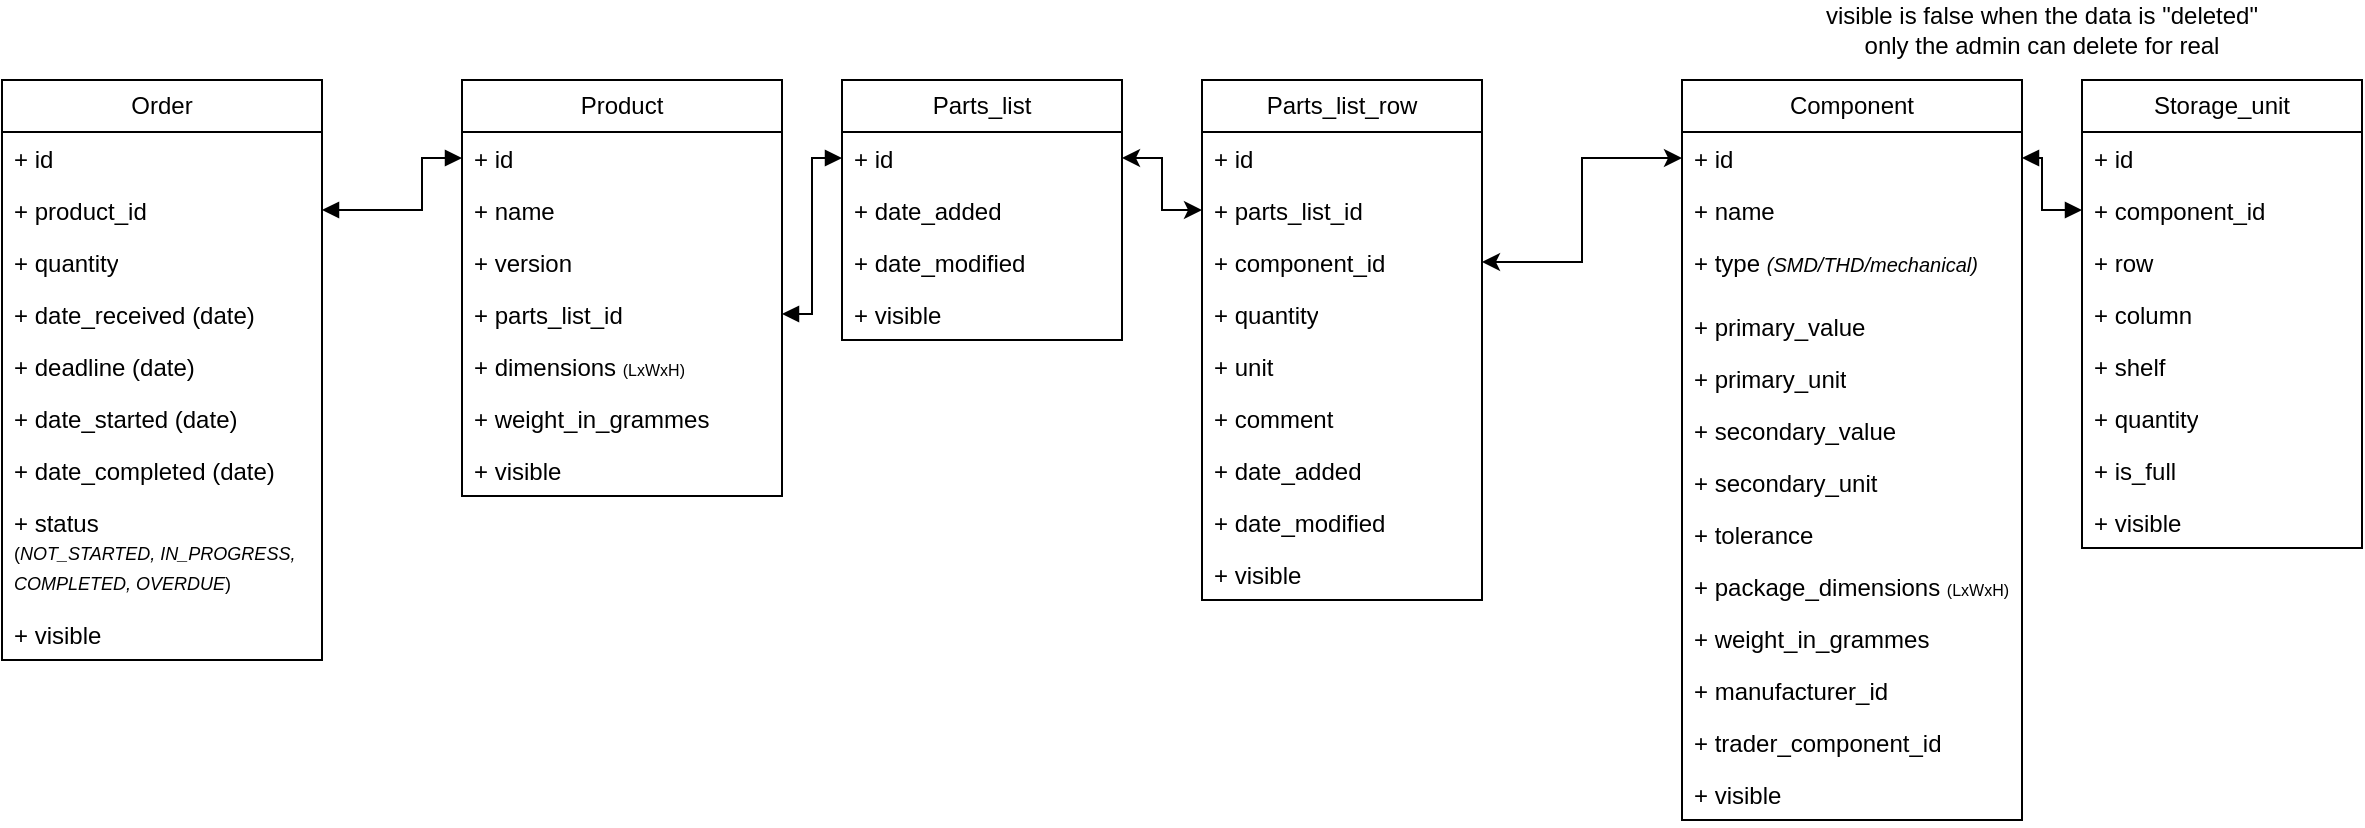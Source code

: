 <mxfile version="21.1.2" type="device">
  <diagram name="Page-1" id="a7904f86-f2b4-8e86-fa97-74104820619b">
    <mxGraphModel dx="1418" dy="828" grid="1" gridSize="10" guides="1" tooltips="1" connect="1" arrows="1" fold="1" page="1" pageScale="1" pageWidth="1100" pageHeight="850" background="none" math="0" shadow="0">
      <root>
        <mxCell id="0" />
        <mxCell id="1" parent="0" />
        <mxCell id="24794b860abc3c2d-30" style="edgeStyle=orthogonalEdgeStyle;rounded=0;html=1;labelBackgroundColor=none;endArrow=none;endFill=0;endSize=8;fontFamily=Verdana;fontSize=12;align=left;" parent="1" edge="1">
          <mxGeometry relative="1" as="geometry">
            <Array as="points">
              <mxPoint x="110" y="90" />
              <mxPoint x="670" y="90" />
            </Array>
            <mxPoint x="110" y="205" as="sourcePoint" />
          </mxGeometry>
        </mxCell>
        <mxCell id="yLfxssdiSvaUAgOerNLs-10" value="Order" style="swimlane;fontStyle=0;childLayout=stackLayout;horizontal=1;startSize=26;fillColor=none;horizontalStack=0;resizeParent=1;resizeParentMax=0;resizeLast=0;collapsible=1;marginBottom=0;whiteSpace=wrap;html=1;" parent="1" vertex="1">
          <mxGeometry x="30" y="90" width="160" height="290" as="geometry" />
        </mxCell>
        <mxCell id="yLfxssdiSvaUAgOerNLs-25" value="+ id" style="text;strokeColor=none;fillColor=none;align=left;verticalAlign=top;spacingLeft=4;spacingRight=4;overflow=hidden;rotatable=0;points=[[0,0.5],[1,0.5]];portConstraint=eastwest;whiteSpace=wrap;html=1;" parent="yLfxssdiSvaUAgOerNLs-10" vertex="1">
          <mxGeometry y="26" width="160" height="26" as="geometry" />
        </mxCell>
        <mxCell id="yLfxssdiSvaUAgOerNLs-12" value="+ product_id" style="text;strokeColor=none;fillColor=none;align=left;verticalAlign=top;spacingLeft=4;spacingRight=4;overflow=hidden;rotatable=0;points=[[0,0.5],[1,0.5]];portConstraint=eastwest;whiteSpace=wrap;html=1;" parent="yLfxssdiSvaUAgOerNLs-10" vertex="1">
          <mxGeometry y="52" width="160" height="26" as="geometry" />
        </mxCell>
        <mxCell id="yLfxssdiSvaUAgOerNLs-13" value="+ quantity" style="text;strokeColor=none;fillColor=none;align=left;verticalAlign=top;spacingLeft=4;spacingRight=4;overflow=hidden;rotatable=0;points=[[0,0.5],[1,0.5]];portConstraint=eastwest;whiteSpace=wrap;html=1;" parent="yLfxssdiSvaUAgOerNLs-10" vertex="1">
          <mxGeometry y="78" width="160" height="26" as="geometry" />
        </mxCell>
        <mxCell id="yLfxssdiSvaUAgOerNLs-15" value="+ date_received (date)" style="text;strokeColor=none;fillColor=none;align=left;verticalAlign=top;spacingLeft=4;spacingRight=4;overflow=hidden;rotatable=0;points=[[0,0.5],[1,0.5]];portConstraint=eastwest;whiteSpace=wrap;html=1;" parent="yLfxssdiSvaUAgOerNLs-10" vertex="1">
          <mxGeometry y="104" width="160" height="26" as="geometry" />
        </mxCell>
        <mxCell id="yLfxssdiSvaUAgOerNLs-16" value="+ deadline (date)" style="text;strokeColor=none;fillColor=none;align=left;verticalAlign=top;spacingLeft=4;spacingRight=4;overflow=hidden;rotatable=0;points=[[0,0.5],[1,0.5]];portConstraint=eastwest;whiteSpace=wrap;html=1;" parent="yLfxssdiSvaUAgOerNLs-10" vertex="1">
          <mxGeometry y="130" width="160" height="26" as="geometry" />
        </mxCell>
        <mxCell id="yLfxssdiSvaUAgOerNLs-17" value="+ date_started (date)" style="text;strokeColor=none;fillColor=none;align=left;verticalAlign=top;spacingLeft=4;spacingRight=4;overflow=hidden;rotatable=0;points=[[0,0.5],[1,0.5]];portConstraint=eastwest;whiteSpace=wrap;html=1;" parent="yLfxssdiSvaUAgOerNLs-10" vertex="1">
          <mxGeometry y="156" width="160" height="26" as="geometry" />
        </mxCell>
        <mxCell id="yLfxssdiSvaUAgOerNLs-18" value="+ date_completed (date)" style="text;strokeColor=none;fillColor=none;align=left;verticalAlign=top;spacingLeft=4;spacingRight=4;overflow=hidden;rotatable=0;points=[[0,0.5],[1,0.5]];portConstraint=eastwest;whiteSpace=wrap;html=1;" parent="yLfxssdiSvaUAgOerNLs-10" vertex="1">
          <mxGeometry y="182" width="160" height="26" as="geometry" />
        </mxCell>
        <mxCell id="EyobOdSp5kL_Q-B3W6Bk-1" value="+ status&lt;br&gt;&lt;font style=&quot;font-size: 9px;&quot;&gt;(&lt;font style=&quot;font-size: 9px;&quot;&gt;&lt;i&gt;NOT_STARTED, IN_PROGRESS, COMPLETED, OVERDUE&lt;/i&gt;&lt;/font&gt;&lt;span style=&quot;background-color: initial;&quot;&gt;)&lt;/span&gt;&lt;/font&gt;" style="text;strokeColor=none;fillColor=none;align=left;verticalAlign=top;spacingLeft=4;spacingRight=4;overflow=hidden;rotatable=0;points=[[0,0.5],[1,0.5]];portConstraint=eastwest;whiteSpace=wrap;html=1;" parent="yLfxssdiSvaUAgOerNLs-10" vertex="1">
          <mxGeometry y="208" width="160" height="56" as="geometry" />
        </mxCell>
        <mxCell id="yLfxssdiSvaUAgOerNLs-52" value="+ visible" style="text;strokeColor=none;fillColor=none;align=left;verticalAlign=top;spacingLeft=4;spacingRight=4;overflow=hidden;rotatable=0;points=[[0,0.5],[1,0.5]];portConstraint=eastwest;whiteSpace=wrap;html=1;" parent="yLfxssdiSvaUAgOerNLs-10" vertex="1">
          <mxGeometry y="264" width="160" height="26" as="geometry" />
        </mxCell>
        <mxCell id="yLfxssdiSvaUAgOerNLs-19" value="Product" style="swimlane;fontStyle=0;childLayout=stackLayout;horizontal=1;startSize=26;fillColor=none;horizontalStack=0;resizeParent=1;resizeParentMax=0;resizeLast=0;collapsible=1;marginBottom=0;whiteSpace=wrap;html=1;" parent="1" vertex="1">
          <mxGeometry x="260" y="90" width="160" height="208" as="geometry" />
        </mxCell>
        <mxCell id="yLfxssdiSvaUAgOerNLs-20" value="+ id" style="text;strokeColor=none;fillColor=none;align=left;verticalAlign=top;spacingLeft=4;spacingRight=4;overflow=hidden;rotatable=0;points=[[0,0.5],[1,0.5]];portConstraint=eastwest;whiteSpace=wrap;html=1;" parent="yLfxssdiSvaUAgOerNLs-19" vertex="1">
          <mxGeometry y="26" width="160" height="26" as="geometry" />
        </mxCell>
        <mxCell id="yLfxssdiSvaUAgOerNLs-21" value="+ name" style="text;strokeColor=none;fillColor=none;align=left;verticalAlign=top;spacingLeft=4;spacingRight=4;overflow=hidden;rotatable=0;points=[[0,0.5],[1,0.5]];portConstraint=eastwest;whiteSpace=wrap;html=1;" parent="yLfxssdiSvaUAgOerNLs-19" vertex="1">
          <mxGeometry y="52" width="160" height="26" as="geometry" />
        </mxCell>
        <mxCell id="yLfxssdiSvaUAgOerNLs-33" value="+ version" style="text;strokeColor=none;fillColor=none;align=left;verticalAlign=top;spacingLeft=4;spacingRight=4;overflow=hidden;rotatable=0;points=[[0,0.5],[1,0.5]];portConstraint=eastwest;whiteSpace=wrap;html=1;" parent="yLfxssdiSvaUAgOerNLs-19" vertex="1">
          <mxGeometry y="78" width="160" height="26" as="geometry" />
        </mxCell>
        <mxCell id="CY3FvTygYYsW5YtFWr8B-5" value="+ parts_list_id" style="text;strokeColor=none;fillColor=none;align=left;verticalAlign=top;spacingLeft=4;spacingRight=4;overflow=hidden;rotatable=0;points=[[0,0.5],[1,0.5]];portConstraint=eastwest;whiteSpace=wrap;html=1;" parent="yLfxssdiSvaUAgOerNLs-19" vertex="1">
          <mxGeometry y="104" width="160" height="26" as="geometry" />
        </mxCell>
        <mxCell id="yLfxssdiSvaUAgOerNLs-75" value="+ dimensions &lt;font style=&quot;font-size: 8px;&quot;&gt;(LxWxH)&lt;/font&gt;" style="text;strokeColor=none;fillColor=none;align=left;verticalAlign=top;spacingLeft=4;spacingRight=4;overflow=hidden;rotatable=0;points=[[0,0.5],[1,0.5]];portConstraint=eastwest;whiteSpace=wrap;html=1;" parent="yLfxssdiSvaUAgOerNLs-19" vertex="1">
          <mxGeometry y="130" width="160" height="26" as="geometry" />
        </mxCell>
        <mxCell id="yLfxssdiSvaUAgOerNLs-76" value="+ weight_in_grammes" style="text;strokeColor=none;fillColor=none;align=left;verticalAlign=top;spacingLeft=4;spacingRight=4;overflow=hidden;rotatable=0;points=[[0,0.5],[1,0.5]];portConstraint=eastwest;whiteSpace=wrap;html=1;" parent="yLfxssdiSvaUAgOerNLs-19" vertex="1">
          <mxGeometry y="156" width="160" height="26" as="geometry" />
        </mxCell>
        <mxCell id="yLfxssdiSvaUAgOerNLs-49" value="+ visible" style="text;strokeColor=none;fillColor=none;align=left;verticalAlign=top;spacingLeft=4;spacingRight=4;overflow=hidden;rotatable=0;points=[[0,0.5],[1,0.5]];portConstraint=eastwest;whiteSpace=wrap;html=1;" parent="yLfxssdiSvaUAgOerNLs-19" vertex="1">
          <mxGeometry y="182" width="160" height="26" as="geometry" />
        </mxCell>
        <mxCell id="yLfxssdiSvaUAgOerNLs-40" value="" style="endArrow=block;startArrow=block;endFill=1;startFill=1;html=1;rounded=0;exitX=1;exitY=0.5;exitDx=0;exitDy=0;entryX=0;entryY=0.5;entryDx=0;entryDy=0;edgeStyle=orthogonalEdgeStyle;" parent="1" source="yLfxssdiSvaUAgOerNLs-12" target="yLfxssdiSvaUAgOerNLs-20" edge="1">
          <mxGeometry width="160" relative="1" as="geometry">
            <mxPoint x="355" y="40" as="sourcePoint" />
            <mxPoint x="515" y="40" as="targetPoint" />
            <Array as="points">
              <mxPoint x="240" y="155" />
              <mxPoint x="240" y="129" />
            </Array>
          </mxGeometry>
        </mxCell>
        <mxCell id="yLfxssdiSvaUAgOerNLs-41" value="Parts_list" style="swimlane;fontStyle=0;childLayout=stackLayout;horizontal=1;startSize=26;fillColor=none;horizontalStack=0;resizeParent=1;resizeParentMax=0;resizeLast=0;collapsible=1;marginBottom=0;whiteSpace=wrap;html=1;" parent="1" vertex="1">
          <mxGeometry x="450" y="90" width="140" height="130" as="geometry" />
        </mxCell>
        <mxCell id="yLfxssdiSvaUAgOerNLs-42" value="+ id" style="text;strokeColor=none;fillColor=none;align=left;verticalAlign=top;spacingLeft=4;spacingRight=4;overflow=hidden;rotatable=0;points=[[0,0.5],[1,0.5]];portConstraint=eastwest;whiteSpace=wrap;html=1;" parent="yLfxssdiSvaUAgOerNLs-41" vertex="1">
          <mxGeometry y="26" width="140" height="26" as="geometry" />
        </mxCell>
        <mxCell id="CY3FvTygYYsW5YtFWr8B-22" value="+ date_added" style="text;strokeColor=none;fillColor=none;align=left;verticalAlign=top;spacingLeft=4;spacingRight=4;overflow=hidden;rotatable=0;points=[[0,0.5],[1,0.5]];portConstraint=eastwest;whiteSpace=wrap;html=1;" parent="yLfxssdiSvaUAgOerNLs-41" vertex="1">
          <mxGeometry y="52" width="140" height="26" as="geometry" />
        </mxCell>
        <mxCell id="CY3FvTygYYsW5YtFWr8B-23" value="+ date_modified" style="text;strokeColor=none;fillColor=none;align=left;verticalAlign=top;spacingLeft=4;spacingRight=4;overflow=hidden;rotatable=0;points=[[0,0.5],[1,0.5]];portConstraint=eastwest;whiteSpace=wrap;html=1;" parent="yLfxssdiSvaUAgOerNLs-41" vertex="1">
          <mxGeometry y="78" width="140" height="26" as="geometry" />
        </mxCell>
        <mxCell id="yLfxssdiSvaUAgOerNLs-48" value="+ visible" style="text;strokeColor=none;fillColor=none;align=left;verticalAlign=top;spacingLeft=4;spacingRight=4;overflow=hidden;rotatable=0;points=[[0,0.5],[1,0.5]];portConstraint=eastwest;whiteSpace=wrap;html=1;" parent="yLfxssdiSvaUAgOerNLs-41" vertex="1">
          <mxGeometry y="104" width="140" height="26" as="geometry" />
        </mxCell>
        <mxCell id="yLfxssdiSvaUAgOerNLs-56" value="visible is false when the data is &quot;deleted&quot;&lt;br&gt;only the admin can delete for real" style="text;html=1;strokeColor=none;fillColor=none;align=center;verticalAlign=middle;whiteSpace=wrap;rounded=0;" parent="1" vertex="1">
          <mxGeometry x="920" y="50" width="260" height="30" as="geometry" />
        </mxCell>
        <mxCell id="yLfxssdiSvaUAgOerNLs-57" value="" style="endArrow=block;startArrow=block;endFill=1;startFill=1;html=1;rounded=0;entryX=0;entryY=0.5;entryDx=0;entryDy=0;exitX=1;exitY=0.5;exitDx=0;exitDy=0;edgeStyle=orthogonalEdgeStyle;" parent="1" source="CY3FvTygYYsW5YtFWr8B-5" target="yLfxssdiSvaUAgOerNLs-42" edge="1">
          <mxGeometry width="160" relative="1" as="geometry">
            <mxPoint x="440" y="164" as="sourcePoint" />
            <mxPoint x="480" y="344" as="targetPoint" />
          </mxGeometry>
        </mxCell>
        <mxCell id="yLfxssdiSvaUAgOerNLs-59" value="Component" style="swimlane;fontStyle=0;childLayout=stackLayout;horizontal=1;startSize=26;fillColor=none;horizontalStack=0;resizeParent=1;resizeParentMax=0;resizeLast=0;collapsible=1;marginBottom=0;whiteSpace=wrap;html=1;" parent="1" vertex="1">
          <mxGeometry x="870" y="90" width="170" height="370" as="geometry" />
        </mxCell>
        <mxCell id="yLfxssdiSvaUAgOerNLs-60" value="+ id" style="text;strokeColor=none;fillColor=none;align=left;verticalAlign=top;spacingLeft=4;spacingRight=4;overflow=hidden;rotatable=0;points=[[0,0.5],[1,0.5]];portConstraint=eastwest;whiteSpace=wrap;html=1;" parent="yLfxssdiSvaUAgOerNLs-59" vertex="1">
          <mxGeometry y="26" width="170" height="26" as="geometry" />
        </mxCell>
        <mxCell id="yLfxssdiSvaUAgOerNLs-61" value="+ name" style="text;strokeColor=none;fillColor=none;align=left;verticalAlign=top;spacingLeft=4;spacingRight=4;overflow=hidden;rotatable=0;points=[[0,0.5],[1,0.5]];portConstraint=eastwest;whiteSpace=wrap;html=1;" parent="yLfxssdiSvaUAgOerNLs-59" vertex="1">
          <mxGeometry y="52" width="170" height="26" as="geometry" />
        </mxCell>
        <mxCell id="yLfxssdiSvaUAgOerNLs-62" value="+ type &lt;i&gt;&lt;font style=&quot;font-size: 10px;&quot;&gt;(SMD/THD/mechanical)&lt;/font&gt;&lt;/i&gt;" style="text;strokeColor=none;fillColor=none;align=left;verticalAlign=top;spacingLeft=4;spacingRight=4;overflow=hidden;rotatable=0;points=[[0,0.5],[1,0.5]];portConstraint=eastwest;whiteSpace=wrap;html=1;" parent="yLfxssdiSvaUAgOerNLs-59" vertex="1">
          <mxGeometry y="78" width="170" height="32" as="geometry" />
        </mxCell>
        <mxCell id="yLfxssdiSvaUAgOerNLs-69" value="+ primary_value" style="text;strokeColor=none;fillColor=none;align=left;verticalAlign=top;spacingLeft=4;spacingRight=4;overflow=hidden;rotatable=0;points=[[0,0.5],[1,0.5]];portConstraint=eastwest;whiteSpace=wrap;html=1;" parent="yLfxssdiSvaUAgOerNLs-59" vertex="1">
          <mxGeometry y="110" width="170" height="26" as="geometry" />
        </mxCell>
        <mxCell id="yLfxssdiSvaUAgOerNLs-70" value="+ primary_unit" style="text;strokeColor=none;fillColor=none;align=left;verticalAlign=top;spacingLeft=4;spacingRight=4;overflow=hidden;rotatable=0;points=[[0,0.5],[1,0.5]];portConstraint=eastwest;whiteSpace=wrap;html=1;" parent="yLfxssdiSvaUAgOerNLs-59" vertex="1">
          <mxGeometry y="136" width="170" height="26" as="geometry" />
        </mxCell>
        <mxCell id="yLfxssdiSvaUAgOerNLs-71" value="+ secondary_value" style="text;strokeColor=none;fillColor=none;align=left;verticalAlign=top;spacingLeft=4;spacingRight=4;overflow=hidden;rotatable=0;points=[[0,0.5],[1,0.5]];portConstraint=eastwest;whiteSpace=wrap;html=1;" parent="yLfxssdiSvaUAgOerNLs-59" vertex="1">
          <mxGeometry y="162" width="170" height="26" as="geometry" />
        </mxCell>
        <mxCell id="yLfxssdiSvaUAgOerNLs-72" value="+ secondary_unit" style="text;strokeColor=none;fillColor=none;align=left;verticalAlign=top;spacingLeft=4;spacingRight=4;overflow=hidden;rotatable=0;points=[[0,0.5],[1,0.5]];portConstraint=eastwest;whiteSpace=wrap;html=1;" parent="yLfxssdiSvaUAgOerNLs-59" vertex="1">
          <mxGeometry y="188" width="170" height="26" as="geometry" />
        </mxCell>
        <mxCell id="yLfxssdiSvaUAgOerNLs-73" value="+ tolerance" style="text;strokeColor=none;fillColor=none;align=left;verticalAlign=top;spacingLeft=4;spacingRight=4;overflow=hidden;rotatable=0;points=[[0,0.5],[1,0.5]];portConstraint=eastwest;whiteSpace=wrap;html=1;" parent="yLfxssdiSvaUAgOerNLs-59" vertex="1">
          <mxGeometry y="214" width="170" height="26" as="geometry" />
        </mxCell>
        <mxCell id="yLfxssdiSvaUAgOerNLs-74" value="+ package_dimensions &lt;font style=&quot;font-size: 8px;&quot;&gt;(LxWxH)&lt;/font&gt;" style="text;strokeColor=none;fillColor=none;align=left;verticalAlign=top;spacingLeft=4;spacingRight=4;overflow=hidden;rotatable=0;points=[[0,0.5],[1,0.5]];portConstraint=eastwest;whiteSpace=wrap;html=1;" parent="yLfxssdiSvaUAgOerNLs-59" vertex="1">
          <mxGeometry y="240" width="170" height="26" as="geometry" />
        </mxCell>
        <mxCell id="yLfxssdiSvaUAgOerNLs-63" value="+ weight_in_grammes" style="text;strokeColor=none;fillColor=none;align=left;verticalAlign=top;spacingLeft=4;spacingRight=4;overflow=hidden;rotatable=0;points=[[0,0.5],[1,0.5]];portConstraint=eastwest;whiteSpace=wrap;html=1;" parent="yLfxssdiSvaUAgOerNLs-59" vertex="1">
          <mxGeometry y="266" width="170" height="26" as="geometry" />
        </mxCell>
        <mxCell id="yLfxssdiSvaUAgOerNLs-66" value="+ manufacturer_id" style="text;strokeColor=none;fillColor=none;align=left;verticalAlign=top;spacingLeft=4;spacingRight=4;overflow=hidden;rotatable=0;points=[[0,0.5],[1,0.5]];portConstraint=eastwest;whiteSpace=wrap;html=1;" parent="yLfxssdiSvaUAgOerNLs-59" vertex="1">
          <mxGeometry y="292" width="170" height="26" as="geometry" />
        </mxCell>
        <mxCell id="yLfxssdiSvaUAgOerNLs-68" value="+ trader_component_id" style="text;strokeColor=none;fillColor=none;align=left;verticalAlign=top;spacingLeft=4;spacingRight=4;overflow=hidden;rotatable=0;points=[[0,0.5],[1,0.5]];portConstraint=eastwest;whiteSpace=wrap;html=1;" parent="yLfxssdiSvaUAgOerNLs-59" vertex="1">
          <mxGeometry y="318" width="170" height="26" as="geometry" />
        </mxCell>
        <mxCell id="CY3FvTygYYsW5YtFWr8B-30" value="+ visible" style="text;strokeColor=none;fillColor=none;align=left;verticalAlign=top;spacingLeft=4;spacingRight=4;overflow=hidden;rotatable=0;points=[[0,0.5],[1,0.5]];portConstraint=eastwest;whiteSpace=wrap;html=1;" parent="yLfxssdiSvaUAgOerNLs-59" vertex="1">
          <mxGeometry y="344" width="170" height="26" as="geometry" />
        </mxCell>
        <mxCell id="yLfxssdiSvaUAgOerNLs-79" value="Storage_unit" style="swimlane;fontStyle=0;childLayout=stackLayout;horizontal=1;startSize=26;fillColor=none;horizontalStack=0;resizeParent=1;resizeParentMax=0;resizeLast=0;collapsible=1;marginBottom=0;whiteSpace=wrap;html=1;" parent="1" vertex="1">
          <mxGeometry x="1070" y="90" width="140" height="234" as="geometry" />
        </mxCell>
        <mxCell id="yLfxssdiSvaUAgOerNLs-80" value="+ id" style="text;strokeColor=none;fillColor=none;align=left;verticalAlign=top;spacingLeft=4;spacingRight=4;overflow=hidden;rotatable=0;points=[[0,0.5],[1,0.5]];portConstraint=eastwest;whiteSpace=wrap;html=1;" parent="yLfxssdiSvaUAgOerNLs-79" vertex="1">
          <mxGeometry y="26" width="140" height="26" as="geometry" />
        </mxCell>
        <mxCell id="yLfxssdiSvaUAgOerNLs-81" value="+ component_id" style="text;strokeColor=none;fillColor=none;align=left;verticalAlign=top;spacingLeft=4;spacingRight=4;overflow=hidden;rotatable=0;points=[[0,0.5],[1,0.5]];portConstraint=eastwest;whiteSpace=wrap;html=1;" parent="yLfxssdiSvaUAgOerNLs-79" vertex="1">
          <mxGeometry y="52" width="140" height="26" as="geometry" />
        </mxCell>
        <mxCell id="C-D4dl75lWquD5fjDeei-1" value="+ row" style="text;strokeColor=none;fillColor=none;align=left;verticalAlign=top;spacingLeft=4;spacingRight=4;overflow=hidden;rotatable=0;points=[[0,0.5],[1,0.5]];portConstraint=eastwest;whiteSpace=wrap;html=1;" parent="yLfxssdiSvaUAgOerNLs-79" vertex="1">
          <mxGeometry y="78" width="140" height="26" as="geometry" />
        </mxCell>
        <mxCell id="C-D4dl75lWquD5fjDeei-2" value="+ column" style="text;strokeColor=none;fillColor=none;align=left;verticalAlign=top;spacingLeft=4;spacingRight=4;overflow=hidden;rotatable=0;points=[[0,0.5],[1,0.5]];portConstraint=eastwest;whiteSpace=wrap;html=1;" parent="yLfxssdiSvaUAgOerNLs-79" vertex="1">
          <mxGeometry y="104" width="140" height="26" as="geometry" />
        </mxCell>
        <mxCell id="C-D4dl75lWquD5fjDeei-3" value="+ shelf" style="text;strokeColor=none;fillColor=none;align=left;verticalAlign=top;spacingLeft=4;spacingRight=4;overflow=hidden;rotatable=0;points=[[0,0.5],[1,0.5]];portConstraint=eastwest;whiteSpace=wrap;html=1;" parent="yLfxssdiSvaUAgOerNLs-79" vertex="1">
          <mxGeometry y="130" width="140" height="26" as="geometry" />
        </mxCell>
        <mxCell id="yLfxssdiSvaUAgOerNLs-82" value="+ quantity" style="text;strokeColor=none;fillColor=none;align=left;verticalAlign=top;spacingLeft=4;spacingRight=4;overflow=hidden;rotatable=0;points=[[0,0.5],[1,0.5]];portConstraint=eastwest;whiteSpace=wrap;html=1;" parent="yLfxssdiSvaUAgOerNLs-79" vertex="1">
          <mxGeometry y="156" width="140" height="26" as="geometry" />
        </mxCell>
        <mxCell id="C-D4dl75lWquD5fjDeei-4" value="+ is_full" style="text;strokeColor=none;fillColor=none;align=left;verticalAlign=top;spacingLeft=4;spacingRight=4;overflow=hidden;rotatable=0;points=[[0,0.5],[1,0.5]];portConstraint=eastwest;whiteSpace=wrap;html=1;" parent="yLfxssdiSvaUAgOerNLs-79" vertex="1">
          <mxGeometry y="182" width="140" height="26" as="geometry" />
        </mxCell>
        <mxCell id="CY3FvTygYYsW5YtFWr8B-31" value="+ visible" style="text;strokeColor=none;fillColor=none;align=left;verticalAlign=top;spacingLeft=4;spacingRight=4;overflow=hidden;rotatable=0;points=[[0,0.5],[1,0.5]];portConstraint=eastwest;whiteSpace=wrap;html=1;" parent="yLfxssdiSvaUAgOerNLs-79" vertex="1">
          <mxGeometry y="208" width="140" height="26" as="geometry" />
        </mxCell>
        <mxCell id="yLfxssdiSvaUAgOerNLs-87" value="" style="endArrow=block;startArrow=block;endFill=1;startFill=1;html=1;rounded=0;exitX=1;exitY=0.5;exitDx=0;exitDy=0;entryX=0;entryY=0.5;entryDx=0;entryDy=0;edgeStyle=orthogonalEdgeStyle;" parent="1" source="yLfxssdiSvaUAgOerNLs-60" target="yLfxssdiSvaUAgOerNLs-81" edge="1">
          <mxGeometry width="160" relative="1" as="geometry">
            <mxPoint x="1110" y="284" as="sourcePoint" />
            <mxPoint x="1270" y="284" as="targetPoint" />
            <Array as="points">
              <mxPoint x="1050" y="129" />
              <mxPoint x="1050" y="155" />
            </Array>
          </mxGeometry>
        </mxCell>
        <mxCell id="CY3FvTygYYsW5YtFWr8B-18" value="Parts_list_row" style="swimlane;fontStyle=0;childLayout=stackLayout;horizontal=1;startSize=26;fillColor=none;horizontalStack=0;resizeParent=1;resizeParentMax=0;resizeLast=0;collapsible=1;marginBottom=0;whiteSpace=wrap;html=1;" parent="1" vertex="1">
          <mxGeometry x="630" y="90" width="140" height="260" as="geometry" />
        </mxCell>
        <mxCell id="CY3FvTygYYsW5YtFWr8B-19" value="+ id" style="text;strokeColor=none;fillColor=none;align=left;verticalAlign=top;spacingLeft=4;spacingRight=4;overflow=hidden;rotatable=0;points=[[0,0.5],[1,0.5]];portConstraint=eastwest;whiteSpace=wrap;html=1;" parent="CY3FvTygYYsW5YtFWr8B-18" vertex="1">
          <mxGeometry y="26" width="140" height="26" as="geometry" />
        </mxCell>
        <mxCell id="CY3FvTygYYsW5YtFWr8B-27" value="+ parts_list_id" style="text;strokeColor=none;fillColor=none;align=left;verticalAlign=top;spacingLeft=4;spacingRight=4;overflow=hidden;rotatable=0;points=[[0,0.5],[1,0.5]];portConstraint=eastwest;whiteSpace=wrap;html=1;" parent="CY3FvTygYYsW5YtFWr8B-18" vertex="1">
          <mxGeometry y="52" width="140" height="26" as="geometry" />
        </mxCell>
        <mxCell id="yLfxssdiSvaUAgOerNLs-43" value="+ component_id" style="text;strokeColor=none;fillColor=none;align=left;verticalAlign=top;spacingLeft=4;spacingRight=4;overflow=hidden;rotatable=0;points=[[0,0.5],[1,0.5]];portConstraint=eastwest;whiteSpace=wrap;html=1;" parent="CY3FvTygYYsW5YtFWr8B-18" vertex="1">
          <mxGeometry y="78" width="140" height="26" as="geometry" />
        </mxCell>
        <mxCell id="yLfxssdiSvaUAgOerNLs-64" value="+ quantity" style="text;strokeColor=none;fillColor=none;align=left;verticalAlign=top;spacingLeft=4;spacingRight=4;overflow=hidden;rotatable=0;points=[[0,0.5],[1,0.5]];portConstraint=eastwest;whiteSpace=wrap;html=1;" parent="CY3FvTygYYsW5YtFWr8B-18" vertex="1">
          <mxGeometry y="104" width="140" height="26" as="geometry" />
        </mxCell>
        <mxCell id="yLfxssdiSvaUAgOerNLs-44" value="+ unit" style="text;strokeColor=none;fillColor=none;align=left;verticalAlign=top;spacingLeft=4;spacingRight=4;overflow=hidden;rotatable=0;points=[[0,0.5],[1,0.5]];portConstraint=eastwest;whiteSpace=wrap;html=1;" parent="CY3FvTygYYsW5YtFWr8B-18" vertex="1">
          <mxGeometry y="130" width="140" height="26" as="geometry" />
        </mxCell>
        <mxCell id="yLfxssdiSvaUAgOerNLs-45" value="+ comment" style="text;strokeColor=none;fillColor=none;align=left;verticalAlign=top;spacingLeft=4;spacingRight=4;overflow=hidden;rotatable=0;points=[[0,0.5],[1,0.5]];portConstraint=eastwest;whiteSpace=wrap;html=1;" parent="CY3FvTygYYsW5YtFWr8B-18" vertex="1">
          <mxGeometry y="156" width="140" height="26" as="geometry" />
        </mxCell>
        <mxCell id="yLfxssdiSvaUAgOerNLs-46" value="+ date_added" style="text;strokeColor=none;fillColor=none;align=left;verticalAlign=top;spacingLeft=4;spacingRight=4;overflow=hidden;rotatable=0;points=[[0,0.5],[1,0.5]];portConstraint=eastwest;whiteSpace=wrap;html=1;" parent="CY3FvTygYYsW5YtFWr8B-18" vertex="1">
          <mxGeometry y="182" width="140" height="26" as="geometry" />
        </mxCell>
        <mxCell id="yLfxssdiSvaUAgOerNLs-47" value="+ date_modified" style="text;strokeColor=none;fillColor=none;align=left;verticalAlign=top;spacingLeft=4;spacingRight=4;overflow=hidden;rotatable=0;points=[[0,0.5],[1,0.5]];portConstraint=eastwest;whiteSpace=wrap;html=1;" parent="CY3FvTygYYsW5YtFWr8B-18" vertex="1">
          <mxGeometry y="208" width="140" height="26" as="geometry" />
        </mxCell>
        <mxCell id="CY3FvTygYYsW5YtFWr8B-24" value="+ visible" style="text;strokeColor=none;fillColor=none;align=left;verticalAlign=top;spacingLeft=4;spacingRight=4;overflow=hidden;rotatable=0;points=[[0,0.5],[1,0.5]];portConstraint=eastwest;whiteSpace=wrap;html=1;" parent="CY3FvTygYYsW5YtFWr8B-18" vertex="1">
          <mxGeometry y="234" width="140" height="26" as="geometry" />
        </mxCell>
        <mxCell id="CY3FvTygYYsW5YtFWr8B-26" value="" style="endArrow=classic;startArrow=classic;html=1;rounded=0;exitX=1;exitY=0.5;exitDx=0;exitDy=0;entryX=0;entryY=0.5;entryDx=0;entryDy=0;edgeStyle=orthogonalEdgeStyle;" parent="1" source="yLfxssdiSvaUAgOerNLs-42" target="CY3FvTygYYsW5YtFWr8B-27" edge="1">
          <mxGeometry width="50" height="50" relative="1" as="geometry">
            <mxPoint x="530" y="310" as="sourcePoint" />
            <mxPoint x="580" y="260" as="targetPoint" />
            <Array as="points">
              <mxPoint x="610" y="129" />
              <mxPoint x="610" y="155" />
            </Array>
          </mxGeometry>
        </mxCell>
        <mxCell id="CY3FvTygYYsW5YtFWr8B-29" value="" style="endArrow=classic;startArrow=classic;html=1;rounded=0;exitX=1;exitY=0.5;exitDx=0;exitDy=0;entryX=0;entryY=0.5;entryDx=0;entryDy=0;edgeStyle=elbowEdgeStyle;" parent="1" source="yLfxssdiSvaUAgOerNLs-43" target="yLfxssdiSvaUAgOerNLs-60" edge="1">
          <mxGeometry width="50" height="50" relative="1" as="geometry">
            <mxPoint x="720" y="460" as="sourcePoint" />
            <mxPoint x="770" y="410" as="targetPoint" />
          </mxGeometry>
        </mxCell>
      </root>
    </mxGraphModel>
  </diagram>
</mxfile>
